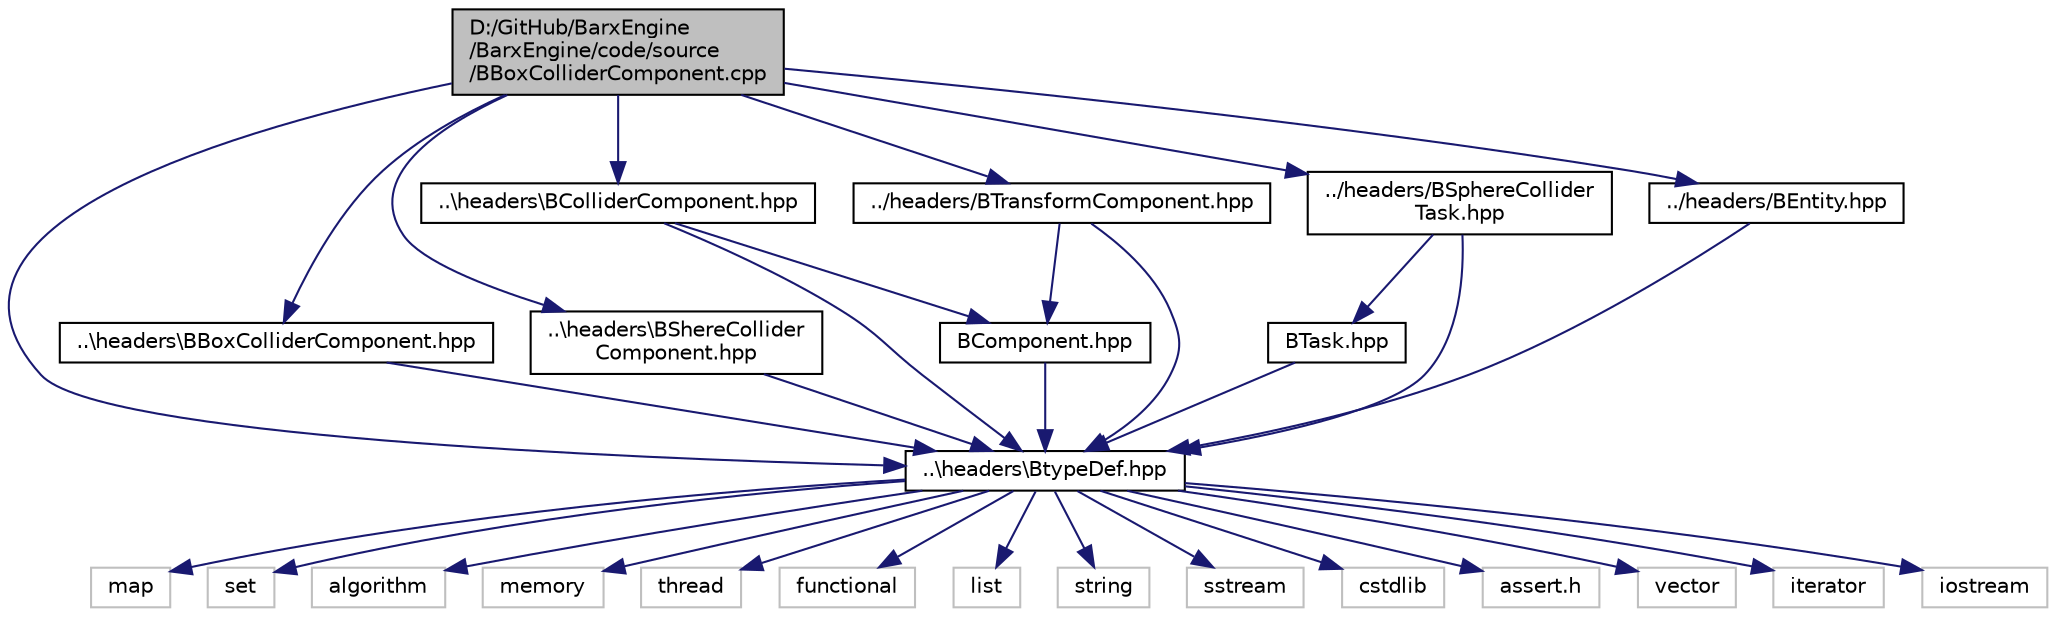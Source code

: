 digraph "D:/GitHub/BarxEngine/BarxEngine/code/source/BBoxColliderComponent.cpp"
{
 // LATEX_PDF_SIZE
  edge [fontname="Helvetica",fontsize="10",labelfontname="Helvetica",labelfontsize="10"];
  node [fontname="Helvetica",fontsize="10",shape=record];
  Node1 [label="D:/GitHub/BarxEngine\l/BarxEngine/code/source\l/BBoxColliderComponent.cpp",height=0.2,width=0.4,color="black", fillcolor="grey75", style="filled", fontcolor="black",tooltip=" "];
  Node1 -> Node2 [color="midnightblue",fontsize="10",style="solid"];
  Node2 [label="..\\headers\\BtypeDef.hpp",height=0.2,width=0.4,color="black", fillcolor="white", style="filled",URL="$_btype_def_8hpp.html",tooltip=" "];
  Node2 -> Node3 [color="midnightblue",fontsize="10",style="solid"];
  Node3 [label="map",height=0.2,width=0.4,color="grey75", fillcolor="white", style="filled",tooltip=" "];
  Node2 -> Node4 [color="midnightblue",fontsize="10",style="solid"];
  Node4 [label="set",height=0.2,width=0.4,color="grey75", fillcolor="white", style="filled",tooltip=" "];
  Node2 -> Node5 [color="midnightblue",fontsize="10",style="solid"];
  Node5 [label="algorithm",height=0.2,width=0.4,color="grey75", fillcolor="white", style="filled",tooltip=" "];
  Node2 -> Node6 [color="midnightblue",fontsize="10",style="solid"];
  Node6 [label="memory",height=0.2,width=0.4,color="grey75", fillcolor="white", style="filled",tooltip=" "];
  Node2 -> Node7 [color="midnightblue",fontsize="10",style="solid"];
  Node7 [label="thread",height=0.2,width=0.4,color="grey75", fillcolor="white", style="filled",tooltip=" "];
  Node2 -> Node8 [color="midnightblue",fontsize="10",style="solid"];
  Node8 [label="functional",height=0.2,width=0.4,color="grey75", fillcolor="white", style="filled",tooltip=" "];
  Node2 -> Node9 [color="midnightblue",fontsize="10",style="solid"];
  Node9 [label="list",height=0.2,width=0.4,color="grey75", fillcolor="white", style="filled",tooltip=" "];
  Node2 -> Node10 [color="midnightblue",fontsize="10",style="solid"];
  Node10 [label="string",height=0.2,width=0.4,color="grey75", fillcolor="white", style="filled",tooltip=" "];
  Node2 -> Node11 [color="midnightblue",fontsize="10",style="solid"];
  Node11 [label="sstream",height=0.2,width=0.4,color="grey75", fillcolor="white", style="filled",tooltip=" "];
  Node2 -> Node12 [color="midnightblue",fontsize="10",style="solid"];
  Node12 [label="cstdlib",height=0.2,width=0.4,color="grey75", fillcolor="white", style="filled",tooltip=" "];
  Node2 -> Node13 [color="midnightblue",fontsize="10",style="solid"];
  Node13 [label="assert.h",height=0.2,width=0.4,color="grey75", fillcolor="white", style="filled",tooltip=" "];
  Node2 -> Node14 [color="midnightblue",fontsize="10",style="solid"];
  Node14 [label="vector",height=0.2,width=0.4,color="grey75", fillcolor="white", style="filled",tooltip=" "];
  Node2 -> Node15 [color="midnightblue",fontsize="10",style="solid"];
  Node15 [label="iterator",height=0.2,width=0.4,color="grey75", fillcolor="white", style="filled",tooltip=" "];
  Node2 -> Node16 [color="midnightblue",fontsize="10",style="solid"];
  Node16 [label="iostream",height=0.2,width=0.4,color="grey75", fillcolor="white", style="filled",tooltip=" "];
  Node1 -> Node17 [color="midnightblue",fontsize="10",style="solid"];
  Node17 [label="..\\headers\\BColliderComponent.hpp",height=0.2,width=0.4,color="black", fillcolor="white", style="filled",URL="$_b_collider_component_8hpp.html",tooltip=" "];
  Node17 -> Node2 [color="midnightblue",fontsize="10",style="solid"];
  Node17 -> Node18 [color="midnightblue",fontsize="10",style="solid"];
  Node18 [label="BComponent.hpp",height=0.2,width=0.4,color="black", fillcolor="white", style="filled",URL="$_b_component_8hpp.html",tooltip=" "];
  Node18 -> Node2 [color="midnightblue",fontsize="10",style="solid"];
  Node1 -> Node19 [color="midnightblue",fontsize="10",style="solid"];
  Node19 [label="..\\headers\\BBoxColliderComponent.hpp",height=0.2,width=0.4,color="black", fillcolor="white", style="filled",URL="$_b_box_collider_component_8hpp.html",tooltip=" "];
  Node19 -> Node2 [color="midnightblue",fontsize="10",style="solid"];
  Node1 -> Node20 [color="midnightblue",fontsize="10",style="solid"];
  Node20 [label="..\\headers\\BShereCollider\lComponent.hpp",height=0.2,width=0.4,color="black", fillcolor="white", style="filled",URL="$_b_shere_collider_component_8hpp.html",tooltip=" "];
  Node20 -> Node2 [color="midnightblue",fontsize="10",style="solid"];
  Node1 -> Node21 [color="midnightblue",fontsize="10",style="solid"];
  Node21 [label="../headers/BSphereCollider\lTask.hpp",height=0.2,width=0.4,color="black", fillcolor="white", style="filled",URL="$_b_sphere_collider_task_8hpp.html",tooltip=" "];
  Node21 -> Node2 [color="midnightblue",fontsize="10",style="solid"];
  Node21 -> Node22 [color="midnightblue",fontsize="10",style="solid"];
  Node22 [label="BTask.hpp",height=0.2,width=0.4,color="black", fillcolor="white", style="filled",URL="$_b_task_8hpp.html",tooltip=" "];
  Node22 -> Node2 [color="midnightblue",fontsize="10",style="solid"];
  Node1 -> Node23 [color="midnightblue",fontsize="10",style="solid"];
  Node23 [label="../headers/BTransformComponent.hpp",height=0.2,width=0.4,color="black", fillcolor="white", style="filled",URL="$_b_transform_component_8hpp.html",tooltip=" "];
  Node23 -> Node2 [color="midnightblue",fontsize="10",style="solid"];
  Node23 -> Node18 [color="midnightblue",fontsize="10",style="solid"];
  Node1 -> Node24 [color="midnightblue",fontsize="10",style="solid"];
  Node24 [label="../headers/BEntity.hpp",height=0.2,width=0.4,color="black", fillcolor="white", style="filled",URL="$_b_entity_8hpp.html",tooltip=" "];
  Node24 -> Node2 [color="midnightblue",fontsize="10",style="solid"];
}
